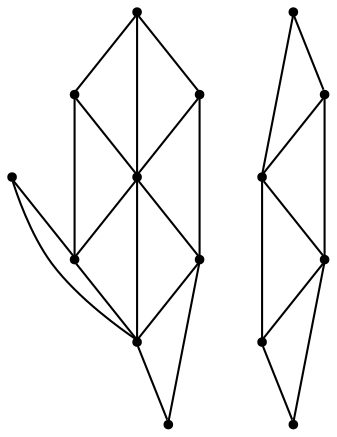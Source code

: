 graph {
  node [shape=point,comment="{\"directed\":false,\"doi\":\"10.4230/LIPIcs.GD.2024.32\",\"figure\":\"3 (2)\"}"]

  v0 [pos="2001.8814576399145,453.97404405516056"]
  v1 [pos="1870.5372987850305,453.97404405516056"]
  v2 [pos="1936.2093782124723,563.4011336912696"]
  v3 [pos="2001.8814576399143,672.8282233273785"]
  v4 [pos="1870.5372987850305,672.8282233273786"]
  v5 [pos="1804.865473740803,563.4011336912696"]
  v6 [pos="1739.193394313361,453.97404405516056"]
  v7 [pos="1739.193394313361,672.8282233273786"]
  v8 [pos="1673.521314885919,563.4011336912696"]
  v9 [pos="1629.7400557925653,618.1146149287719"]
  v10 [pos="1564.0679763651233,508.6876524537673"]
  v11 [pos="1498.3960241292884,618.1146149287719"]
  v12 [pos="1432.7239447018467,508.6876524537673"]
  v13 [pos="1367.0519924660118,618.1146149287719"]
  v14 [pos="1301.37991303857,508.6876524537673"]

  v0 -- v1 [id="-1",pos="2001.8814576399145,453.97404405516056 1870.5372987850305,453.97404405516056 1870.5372987850305,453.97404405516056 1870.5372987850305,453.97404405516056"]
  v14 -- v13 [id="-2",pos="1301.37991303857,508.6876524537673 1367.0519924660118,618.1146149287719 1367.0519924660118,618.1146149287719 1367.0519924660118,618.1146149287719"]
  v14 -- v12 [id="-3",pos="1301.37991303857,508.6876524537673 1432.7239447018467,508.6876524537673 1432.7239447018467,508.6876524537673 1432.7239447018467,508.6876524537673"]
  v13 -- v12 [id="-5",pos="1367.0519924660118,618.1146149287719 1432.7239447018467,508.6876524537673 1432.7239447018467,508.6876524537673 1432.7239447018467,508.6876524537673"]
  v13 -- v11 [id="-6",pos="1367.0519924660118,618.1146149287719 1498.3960241292884,618.1146149287719 1498.3960241292884,618.1146149287719 1498.3960241292884,618.1146149287719"]
  v12 -- v11 [id="-8",pos="1432.7239447018467,508.6876524537673 1498.3960241292884,618.1146149287719 1498.3960241292884,618.1146149287719 1498.3960241292884,618.1146149287719"]
  v12 -- v10 [id="-10",pos="1432.7239447018467,508.6876524537673 1564.0679763651233,508.6876524537673 1564.0679763651233,508.6876524537673 1564.0679763651233,508.6876524537673"]
  v11 -- v10 [id="-15",pos="1498.3960241292884,618.1146149287719 1564.0679763651233,508.6876524537673 1564.0679763651233,508.6876524537673 1564.0679763651233,508.6876524537673"]
  v11 -- v9 [id="-17",pos="1498.3960241292884,618.1146149287719 1629.7400557925653,618.1146149287719 1629.7400557925653,618.1146149287719 1629.7400557925653,618.1146149287719"]
  v10 -- v9 [id="-22",pos="1564.0679763651233,508.6876524537673 1629.7400557925653,618.1146149287719 1629.7400557925653,618.1146149287719 1629.7400557925653,618.1146149287719"]
  v8 -- v5 [id="-26",pos="1673.521314885919,563.4011336912696 1804.865473740803,563.4011336912696 1804.865473740803,563.4011336912696 1804.865473740803,563.4011336912696"]
  v8 -- v7 [id="-27",pos="1673.521314885919,563.4011336912696 1739.193394313361,672.8282233273786 1739.193394313361,672.8282233273786 1739.193394313361,672.8282233273786"]
  v8 -- v6 [id="-28",pos="1673.521314885919,563.4011336912696 1739.193394313361,453.97404405516056 1739.193394313361,453.97404405516056 1739.193394313361,453.97404405516056"]
  v7 -- v5 [id="-32",pos="1739.193394313361,672.8282233273786 1804.865473740803,563.4011336912696 1804.865473740803,563.4011336912696 1804.865473740803,563.4011336912696"]
  v7 -- v4 [id="-33",pos="1739.193394313361,672.8282233273786 1870.5372987850305,672.8282233273786 1870.5372987850305,672.8282233273786 1870.5372987850305,672.8282233273786"]
  v6 -- v1 [id="-35",pos="1739.193394313361,453.97404405516056 1870.5372987850305,453.97404405516056 1870.5372987850305,453.97404405516056 1870.5372987850305,453.97404405516056"]
  v6 -- v5 [id="-36",pos="1739.193394313361,453.97404405516056 1804.865473740803,563.4011336912696 1804.865473740803,563.4011336912696 1804.865473740803,563.4011336912696"]
  v5 -- v2 [id="-42",pos="1804.865473740803,563.4011336912696 1936.2093782124723,563.4011336912696 1936.2093782124723,563.4011336912696 1936.2093782124723,563.4011336912696"]
  v5 -- v4 [id="-43",pos="1804.865473740803,563.4011336912696 1870.5372987850305,672.8282233273786 1870.5372987850305,672.8282233273786 1870.5372987850305,672.8282233273786"]
  v5 -- v1 [id="-44",pos="1804.865473740803,563.4011336912696 1870.5372987850305,453.97404405516056 1870.5372987850305,453.97404405516056 1870.5372987850305,453.97404405516056"]
  v4 -- v2 [id="-52",pos="1870.5372987850305,672.8282233273786 1936.2093782124723,563.4011336912696 1936.2093782124723,563.4011336912696 1936.2093782124723,563.4011336912696"]
  v4 -- v3 [id="-55",pos="1870.5372987850305,672.8282233273786 2001.8814576399143,672.8282233273785 2001.8814576399143,672.8282233273785 2001.8814576399143,672.8282233273785"]
  v1 -- v2 [id="-56",pos="1870.5372987850305,453.97404405516056 1936.2093782124723,563.4011336912696 1936.2093782124723,563.4011336912696 1936.2093782124723,563.4011336912696"]
  v2 -- v3 [id="-64",pos="1936.2093782124723,563.4011336912696 2001.8814576399143,672.8282233273785 2001.8814576399143,672.8282233273785 2001.8814576399143,672.8282233273785"]
  v2 -- v0 [id="-66",pos="1936.2093782124723,563.4011336912696 2001.8814576399145,453.97404405516056 2001.8814576399145,453.97404405516056 2001.8814576399145,453.97404405516056"]
}